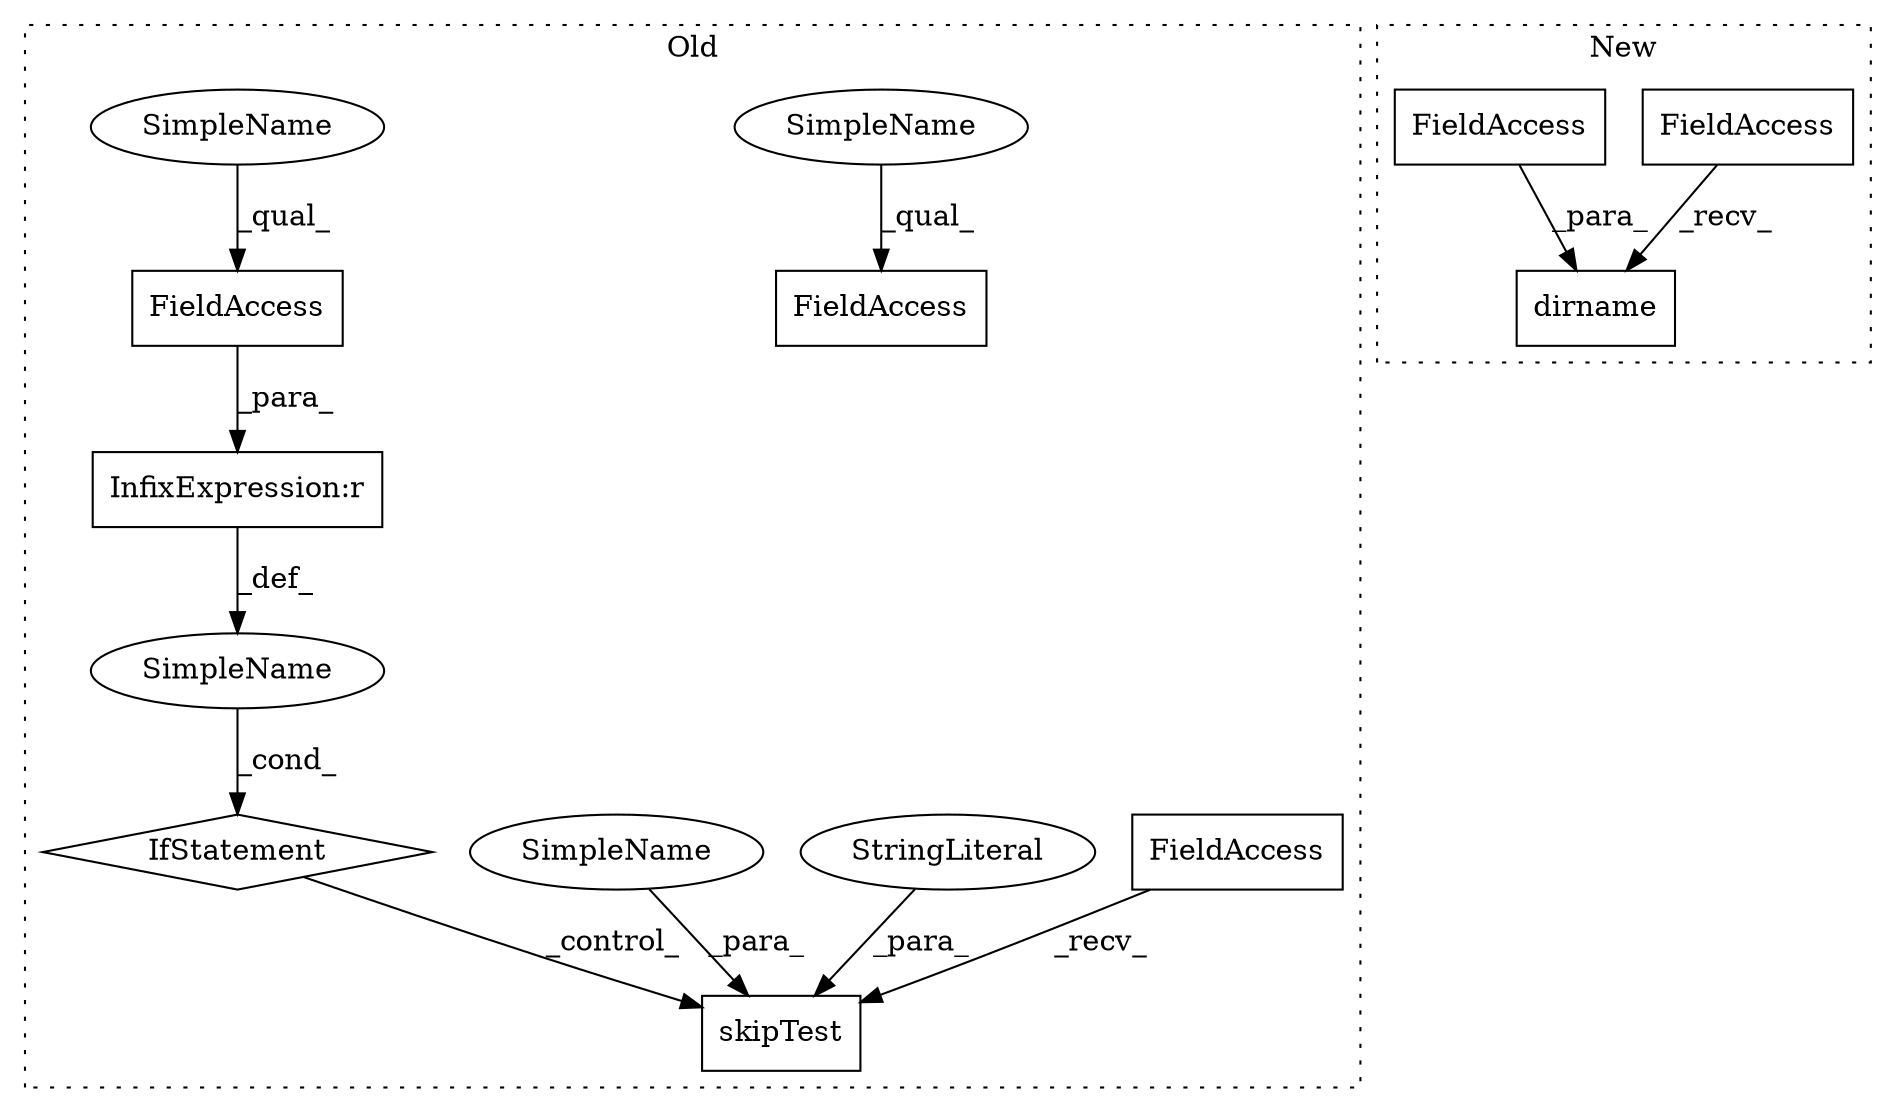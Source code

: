 digraph G {
subgraph cluster0 {
1 [label="skipTest" a="32" s="25311,25386" l="9,1" shape="box"];
3 [label="InfixExpression:r" a="27" s="25275" l="4" shape="box"];
4 [label="FieldAccess" a="22" s="25256" l="19" shape="box"];
7 [label="FieldAccess" a="22" s="25424" l="19" shape="box"];
8 [label="FieldAccess" a="22" s="25293" l="17" shape="box"];
9 [label="SimpleName" a="42" s="" l="" shape="ellipse"];
10 [label="IfStatement" a="25" s="25252,25283" l="4,2" shape="diamond"];
11 [label="StringLiteral" a="45" s="25325" l="61" shape="ellipse"];
12 [label="SimpleName" a="42" s="25424" l="4" shape="ellipse"];
13 [label="SimpleName" a="42" s="25320" l="4" shape="ellipse"];
14 [label="SimpleName" a="42" s="25256" l="4" shape="ellipse"];
label = "Old";
style="dotted";
}
subgraph cluster1 {
2 [label="dirname" a="32" s="25457,25473" l="8,1" shape="box"];
5 [label="FieldAccess" a="22" s="25449" l="7" shape="box"];
6 [label="FieldAccess" a="22" s="25465" l="8" shape="box"];
label = "New";
style="dotted";
}
3 -> 9 [label="_def_"];
4 -> 3 [label="_para_"];
5 -> 2 [label="_recv_"];
6 -> 2 [label="_para_"];
8 -> 1 [label="_recv_"];
9 -> 10 [label="_cond_"];
10 -> 1 [label="_control_"];
11 -> 1 [label="_para_"];
12 -> 7 [label="_qual_"];
13 -> 1 [label="_para_"];
14 -> 4 [label="_qual_"];
}